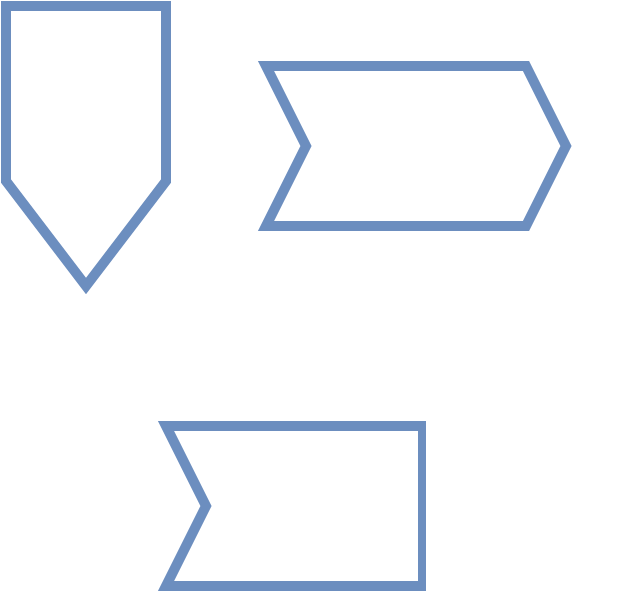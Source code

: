 <mxfile version="12.6.8" type="github"><diagram id="i10TnhrpORwMMDI5AaR9" name="Page-1"><mxGraphModel dx="1168" dy="701" grid="1" gridSize="10" guides="1" tooltips="1" connect="1" arrows="1" fold="1" page="1" pageScale="1" pageWidth="827" pageHeight="1169" background="#ffffff" math="0" shadow="0"><root><mxCell id="0"/><mxCell id="1" parent="0"/><mxCell id="spMSZWqb8uozIUr0XZUU-23" value="" style="shape=offPageConnector;whiteSpace=wrap;html=1;strokeColor=#6C8EBF;strokeWidth=5;fontSize=24;" vertex="1" parent="1"><mxGeometry x="360" y="90" width="80" height="140" as="geometry"/></mxCell><mxCell id="spMSZWqb8uozIUr0XZUU-24" value="" style="shape=step;perimeter=stepPerimeter;whiteSpace=wrap;html=1;fixedSize=1;strokeColor=#6C8EBF;strokeWidth=5;fontSize=24;" vertex="1" parent="1"><mxGeometry x="490" y="120" width="150" height="80" as="geometry"/></mxCell><mxCell id="spMSZWqb8uozIUr0XZUU-28" value="" style="group" vertex="1" connectable="0" parent="1"><mxGeometry x="440" y="290" width="230" height="100" as="geometry"/></mxCell><mxCell id="spMSZWqb8uozIUr0XZUU-25" value="" style="shape=step;perimeter=stepPerimeter;whiteSpace=wrap;html=1;fixedSize=1;strokeColor=#6C8EBF;strokeWidth=5;fontSize=24;" vertex="1" parent="spMSZWqb8uozIUr0XZUU-28"><mxGeometry y="10" width="150" height="80" as="geometry"/></mxCell><mxCell id="spMSZWqb8uozIUr0XZUU-26" value="" style="endArrow=none;html=1;strokeColor=#6C8EBF;strokeWidth=6;fontSize=24;exitX=0.86;exitY=1.05;exitDx=0;exitDy=0;exitPerimeter=0;fontColor=#7EA6E0;" edge="1" parent="spMSZWqb8uozIUr0XZUU-28"><mxGeometry width="50" height="50" relative="1" as="geometry"><mxPoint x="129" y="92" as="sourcePoint"/><mxPoint x="129" y="10" as="targetPoint"/></mxGeometry></mxCell><mxCell id="spMSZWqb8uozIUr0XZUU-27" value="" style="whiteSpace=wrap;html=1;aspect=fixed;strokeColor=none;strokeWidth=5;fontSize=24;fontColor=#7EA6E0;" vertex="1" parent="spMSZWqb8uozIUr0XZUU-28"><mxGeometry x="130" width="100" height="100" as="geometry"/></mxCell></root></mxGraphModel></diagram></mxfile>